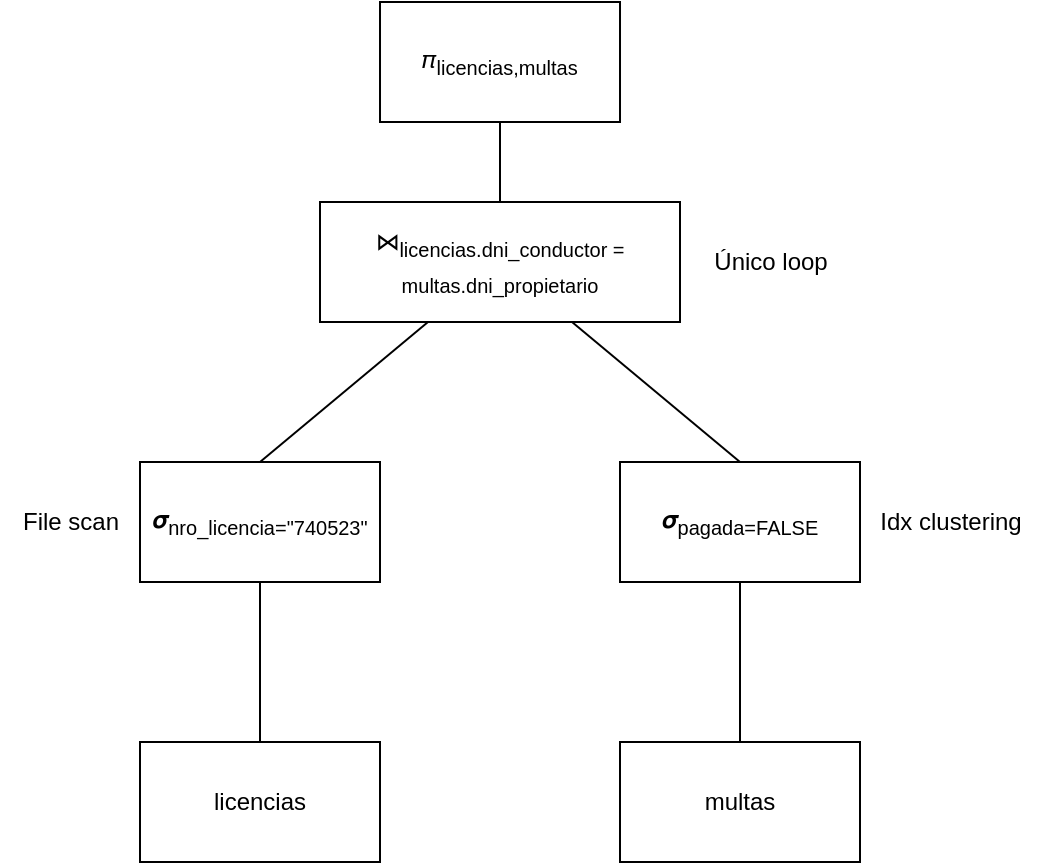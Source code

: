 <mxfile version="21.5.2" type="google">
  <diagram name="Page-1" id="lhOP5Od-q5tnIWaXuWrx">
    <mxGraphModel grid="1" page="1" gridSize="10" guides="1" tooltips="1" connect="1" arrows="1" fold="1" pageScale="1" pageWidth="827" pageHeight="1169" math="0" shadow="0">
      <root>
        <mxCell id="0" />
        <mxCell id="1" parent="0" />
        <mxCell id="1jrlr6d51zsklloDjRXX-5" style="edgeStyle=orthogonalEdgeStyle;rounded=0;orthogonalLoop=1;jettySize=auto;html=1;exitX=0.5;exitY=0;exitDx=0;exitDy=0;endArrow=none;endFill=0;" edge="1" parent="1" source="1jrlr6d51zsklloDjRXX-1" target="1jrlr6d51zsklloDjRXX-3">
          <mxGeometry relative="1" as="geometry" />
        </mxCell>
        <mxCell id="1jrlr6d51zsklloDjRXX-1" value="licencias" style="rounded=0;whiteSpace=wrap;html=1;" vertex="1" parent="1">
          <mxGeometry x="130" y="440" width="120" height="60" as="geometry" />
        </mxCell>
        <mxCell id="1jrlr6d51zsklloDjRXX-6" style="edgeStyle=orthogonalEdgeStyle;rounded=0;orthogonalLoop=1;jettySize=auto;html=1;exitX=0.5;exitY=0;exitDx=0;exitDy=0;endArrow=none;endFill=0;" edge="1" parent="1" source="1jrlr6d51zsklloDjRXX-2" target="1jrlr6d51zsklloDjRXX-4">
          <mxGeometry relative="1" as="geometry" />
        </mxCell>
        <mxCell id="1jrlr6d51zsklloDjRXX-2" value="multas" style="rounded=0;whiteSpace=wrap;html=1;" vertex="1" parent="1">
          <mxGeometry x="370" y="440" width="120" height="60" as="geometry" />
        </mxCell>
        <mxCell id="1jrlr6d51zsklloDjRXX-10" style="rounded=0;orthogonalLoop=1;jettySize=auto;html=1;exitX=0.5;exitY=0;exitDx=0;exitDy=0;endArrow=none;endFill=0;" edge="1" parent="1" source="1jrlr6d51zsklloDjRXX-3" target="1jrlr6d51zsklloDjRXX-8">
          <mxGeometry relative="1" as="geometry" />
        </mxCell>
        <mxCell id="1jrlr6d51zsklloDjRXX-3" value="𝝈&lt;sub&gt;nro_licencia=&quot;740523&quot;&lt;/sub&gt;" style="rounded=0;whiteSpace=wrap;html=1;" vertex="1" parent="1">
          <mxGeometry x="130" y="300" width="120" height="60" as="geometry" />
        </mxCell>
        <mxCell id="1jrlr6d51zsklloDjRXX-11" style="rounded=0;orthogonalLoop=1;jettySize=auto;html=1;exitX=0.5;exitY=0;exitDx=0;exitDy=0;endArrow=none;endFill=0;" edge="1" parent="1" source="1jrlr6d51zsklloDjRXX-4" target="1jrlr6d51zsklloDjRXX-8">
          <mxGeometry relative="1" as="geometry" />
        </mxCell>
        <mxCell id="1jrlr6d51zsklloDjRXX-4" value="𝝈&lt;sub&gt;pagada=FALSE&lt;/sub&gt;" style="rounded=0;whiteSpace=wrap;html=1;" vertex="1" parent="1">
          <mxGeometry x="370" y="300" width="120" height="60" as="geometry" />
        </mxCell>
        <mxCell id="1jrlr6d51zsklloDjRXX-7" value="Idx clustering" style="text;html=1;align=center;verticalAlign=middle;resizable=0;points=[];autosize=1;strokeColor=none;fillColor=none;" vertex="1" parent="1">
          <mxGeometry x="490" y="315" width="90" height="30" as="geometry" />
        </mxCell>
        <mxCell id="1jrlr6d51zsklloDjRXX-13" style="edgeStyle=orthogonalEdgeStyle;rounded=0;orthogonalLoop=1;jettySize=auto;html=1;exitX=0.5;exitY=0;exitDx=0;exitDy=0;endArrow=none;endFill=0;" edge="1" parent="1" source="1jrlr6d51zsklloDjRXX-8" target="1jrlr6d51zsklloDjRXX-14">
          <mxGeometry relative="1" as="geometry">
            <mxPoint x="309.793" y="110" as="targetPoint" />
          </mxGeometry>
        </mxCell>
        <mxCell id="1jrlr6d51zsklloDjRXX-8" value="⋈&lt;sub&gt;licencias.dni_conductor = multas.dni_propietario&lt;/sub&gt;" style="rounded=0;whiteSpace=wrap;html=1;" vertex="1" parent="1">
          <mxGeometry x="220" y="170" width="180" height="60" as="geometry" />
        </mxCell>
        <mxCell id="1jrlr6d51zsklloDjRXX-9" value="File scan" style="text;html=1;align=center;verticalAlign=middle;resizable=0;points=[];autosize=1;strokeColor=none;fillColor=none;" vertex="1" parent="1">
          <mxGeometry x="60" y="315" width="70" height="30" as="geometry" />
        </mxCell>
        <mxCell id="1jrlr6d51zsklloDjRXX-12" value="Único loop" style="text;html=1;align=center;verticalAlign=middle;resizable=0;points=[];autosize=1;strokeColor=none;fillColor=none;" vertex="1" parent="1">
          <mxGeometry x="405" y="185" width="80" height="30" as="geometry" />
        </mxCell>
        <mxCell id="1jrlr6d51zsklloDjRXX-14" value="𝜋&lt;sub&gt;licencias,multas&lt;/sub&gt;" style="rounded=0;whiteSpace=wrap;html=1;" vertex="1" parent="1">
          <mxGeometry x="250.003" y="70" width="120" height="60" as="geometry" />
        </mxCell>
      </root>
    </mxGraphModel>
  </diagram>
</mxfile>
